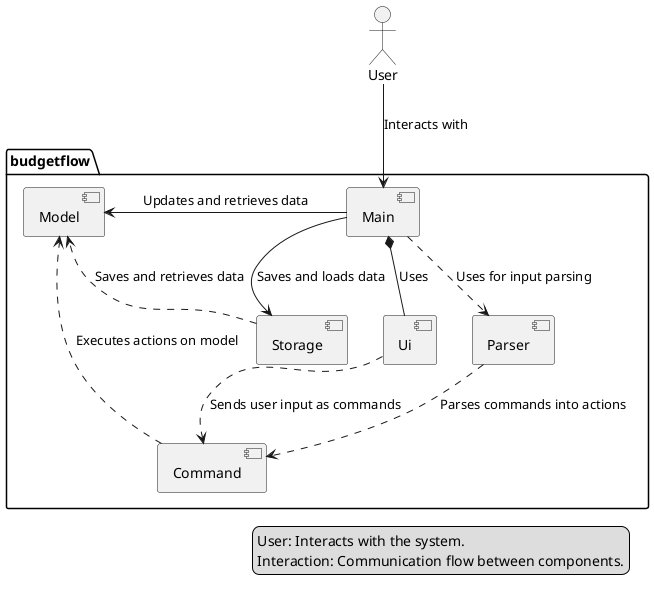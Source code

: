 @startuml
' Define the actor and system
actor User

' Define the package containing the system components
package budgetflow {
    [Main]
    [Ui]
    [Parser]
    [Command]
    [Storage]
    [Model]
}

' Define relationships between components
User --> [Main] : Interacts with
[Main] -left-> [Model] : Updates and retrieves data
[Main] --> [Storage] : Saves and loads data
[Main] *-- [Ui] : Uses
[Main] ..> [Parser] : Uses for input parsing
[Storage] ..> [Model] : Saves and retrieves data
[Command] ..> [Model] : Executes actions on model
[Parser] ..> [Command] : Parses commands into actions
[Ui] ..> [Command] : Sends user input as commands

' Add legends for components and interactions
legend left
  Main: Entry point, coordinates between components.
  Ui: Handles user input/output.
  Parser: Converts user input to executable commands.
  Command: Executes budget-related actions.
  Storage: Manages data persistence.
  Model: Stores application data and logic.
endlegend

legend right
  User: Interacts with the system.
  Interaction: Communication flow between components.
endlegend

@enduml